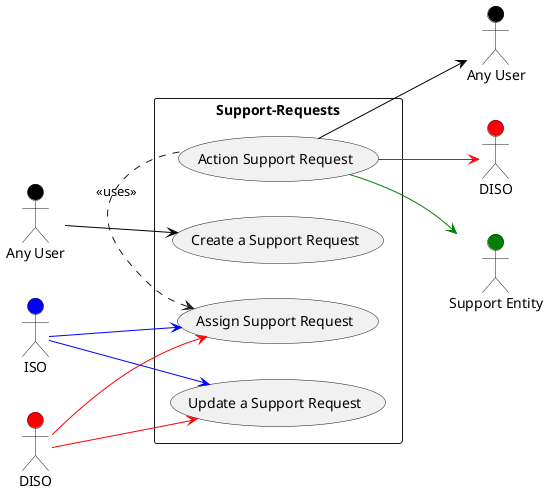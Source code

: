 @startuml
left to right direction
actor "Any User" as au #black
actor "Any User" as au2 #black
actor "ISO" as iso #blue
actor "DISO" as diso #red
actor "DISO" as diso2 #red
actor "Support Entity" as se #green
rectangle Support-Requests {
  usecase "Create a Support Request" as UC1
  usecase "Update a Support Request" as UC2
  usecase "Assign Support Request" as UC3
  usecase "Action Support Request" as UC4
}
au -[#black]-> UC1
UC4 -[#black]-> au2
iso -[#blue]-> UC2
iso -[#blue]-> UC3
diso -[#red]-> UC2
diso -[#red]-> UC3
UC4 -[#red]-> diso2
UC4 -[#green]-> se
UC3 <. UC4 : <<uses>>
@enduml